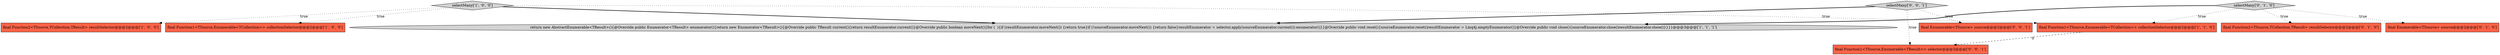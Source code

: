 digraph {
1 [style = filled, label = "return new AbstractEnumerable<TResult>(){@Override public Enumerator<TResult> enumerator(){return new Enumerator<TResult>(){@Override public TResult current(){return resultEnumerator.current()}@Override public boolean moveNext(){for (  ){if (resultEnumerator.moveNext()) {return true}if (!sourceEnumerator.moveNext()) {return false}resultEnumerator = selector.apply(sourceEnumerator.current()).enumerator()}}@Override public void reset(){sourceEnumerator.reset()resultEnumerator = Linq4j.emptyEnumerator()}@Override public void close(){sourceEnumerator.close()resultEnumerator.close()}}}}@@@3@@@['1', '1', '1']", fillcolor = lightgray, shape = ellipse image = "AAA0AAABBB1BBB"];
3 [style = filled, label = "selectMany['1', '0', '0']", fillcolor = lightgray, shape = diamond image = "AAA0AAABBB1BBB"];
5 [style = filled, label = "final Enumerable<TSource> source@@@2@@@['0', '1', '0']", fillcolor = tomato, shape = box image = "AAA0AAABBB2BBB"];
2 [style = filled, label = "final Function2<TSource,TCollection,TResult> resultSelector@@@2@@@['1', '0', '0']", fillcolor = tomato, shape = box image = "AAA0AAABBB1BBB"];
0 [style = filled, label = "final Function1<TSource,Enumerable<TCollection>> collectionSelector@@@2@@@['1', '0', '0']", fillcolor = tomato, shape = box image = "AAA0AAABBB1BBB"];
4 [style = filled, label = "final Function1<TSource,Enumerable<TCollection>> collectionSelector@@@2@@@['1', '1', '0']", fillcolor = tomato, shape = box image = "AAA0AAABBB1BBB"];
6 [style = filled, label = "selectMany['0', '1', '0']", fillcolor = lightgray, shape = diamond image = "AAA0AAABBB2BBB"];
10 [style = filled, label = "final Function1<TSource,Enumerable<TResult>> selector@@@2@@@['0', '0', '1']", fillcolor = tomato, shape = box image = "AAA0AAABBB3BBB"];
9 [style = filled, label = "final Enumerable<TSource> source@@@2@@@['0', '0', '1']", fillcolor = tomato, shape = box image = "AAA0AAABBB3BBB"];
8 [style = filled, label = "selectMany['0', '0', '1']", fillcolor = lightgray, shape = diamond image = "AAA0AAABBB3BBB"];
7 [style = filled, label = "final Function2<TSource,TCollection,TResult> resultSelector@@@2@@@['0', '1', '0']", fillcolor = tomato, shape = box image = "AAA0AAABBB2BBB"];
8->10 [style = dotted, label="true"];
4->10 [style = dashed, label="0"];
6->5 [style = dotted, label="true"];
6->4 [style = dotted, label="true"];
8->1 [style = bold, label=""];
3->4 [style = dotted, label="true"];
3->2 [style = dotted, label="true"];
6->1 [style = bold, label=""];
6->7 [style = dotted, label="true"];
3->1 [style = bold, label=""];
3->0 [style = dotted, label="true"];
8->9 [style = dotted, label="true"];
}
